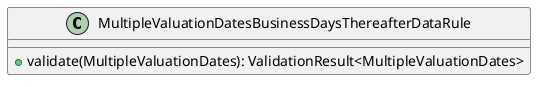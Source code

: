 @startuml

    class MultipleValuationDatesBusinessDaysThereafterDataRule [[MultipleValuationDatesBusinessDaysThereafterDataRule.html]] {
        +validate(MultipleValuationDates): ValidationResult<MultipleValuationDates>
    }

@enduml
